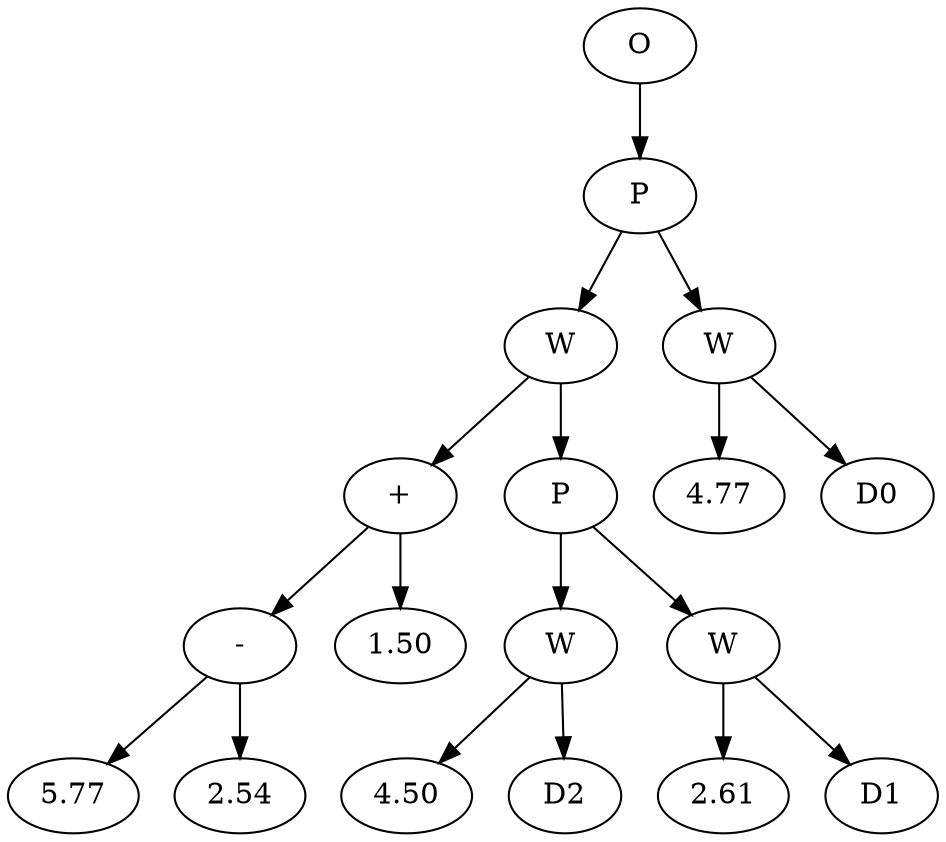 // Tree
digraph {
	9726825 [label=O]
	9726826 [label=P]
	9726825 -> 9726826
	9726827 [label=W]
	9726826 -> 9726827
	9726828 [label="+"]
	9726827 -> 9726828
	9726829 [label="-"]
	9726828 -> 9726829
	9726830 [label=5.77]
	9726829 -> 9726830
	9726831 [label=2.54]
	9726829 -> 9726831
	9726832 [label=1.50]
	9726828 -> 9726832
	9726833 [label=P]
	9726827 -> 9726833
	9726834 [label=W]
	9726833 -> 9726834
	9726835 [label=4.50]
	9726834 -> 9726835
	9726836 [label=D2]
	9726834 -> 9726836
	9726837 [label=W]
	9726833 -> 9726837
	9726838 [label=2.61]
	9726837 -> 9726838
	9726839 [label=D1]
	9726837 -> 9726839
	9726840 [label=W]
	9726826 -> 9726840
	9726841 [label=4.77]
	9726840 -> 9726841
	9726842 [label=D0]
	9726840 -> 9726842
}

